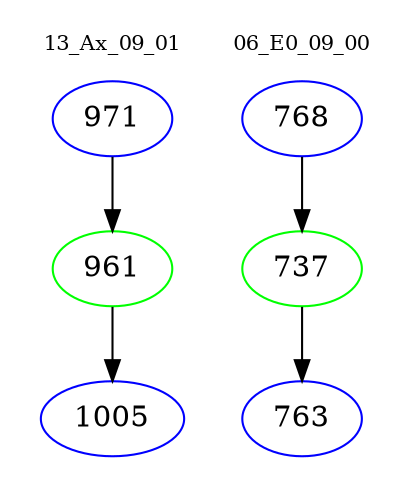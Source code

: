 digraph{
subgraph cluster_0 {
color = white
label = "13_Ax_09_01";
fontsize=10;
T0_971 [label="971", color="blue"]
T0_971 -> T0_961 [color="black"]
T0_961 [label="961", color="green"]
T0_961 -> T0_1005 [color="black"]
T0_1005 [label="1005", color="blue"]
}
subgraph cluster_1 {
color = white
label = "06_E0_09_00";
fontsize=10;
T1_768 [label="768", color="blue"]
T1_768 -> T1_737 [color="black"]
T1_737 [label="737", color="green"]
T1_737 -> T1_763 [color="black"]
T1_763 [label="763", color="blue"]
}
}
